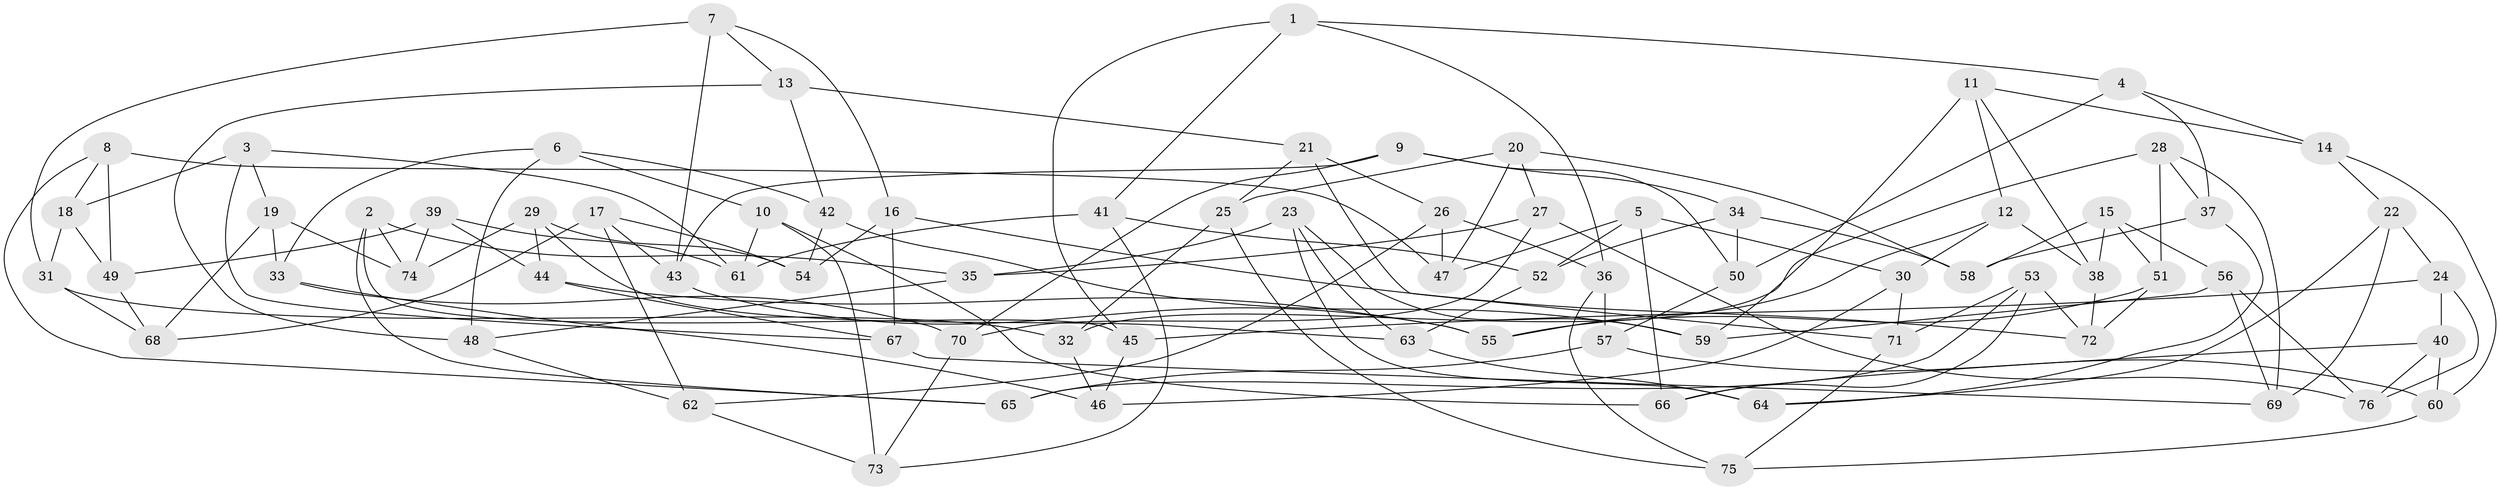 // coarse degree distribution, {3: 0.03225806451612903, 6: 0.3225806451612903, 5: 0.2903225806451613, 8: 0.0967741935483871, 4: 0.1935483870967742, 7: 0.06451612903225806}
// Generated by graph-tools (version 1.1) at 2025/38/03/04/25 23:38:08]
// undirected, 76 vertices, 152 edges
graph export_dot {
  node [color=gray90,style=filled];
  1;
  2;
  3;
  4;
  5;
  6;
  7;
  8;
  9;
  10;
  11;
  12;
  13;
  14;
  15;
  16;
  17;
  18;
  19;
  20;
  21;
  22;
  23;
  24;
  25;
  26;
  27;
  28;
  29;
  30;
  31;
  32;
  33;
  34;
  35;
  36;
  37;
  38;
  39;
  40;
  41;
  42;
  43;
  44;
  45;
  46;
  47;
  48;
  49;
  50;
  51;
  52;
  53;
  54;
  55;
  56;
  57;
  58;
  59;
  60;
  61;
  62;
  63;
  64;
  65;
  66;
  67;
  68;
  69;
  70;
  71;
  72;
  73;
  74;
  75;
  76;
  1 -- 41;
  1 -- 45;
  1 -- 36;
  1 -- 4;
  2 -- 35;
  2 -- 65;
  2 -- 45;
  2 -- 74;
  3 -- 18;
  3 -- 61;
  3 -- 67;
  3 -- 19;
  4 -- 50;
  4 -- 14;
  4 -- 37;
  5 -- 30;
  5 -- 66;
  5 -- 47;
  5 -- 52;
  6 -- 42;
  6 -- 48;
  6 -- 10;
  6 -- 33;
  7 -- 16;
  7 -- 13;
  7 -- 43;
  7 -- 31;
  8 -- 47;
  8 -- 18;
  8 -- 49;
  8 -- 65;
  9 -- 43;
  9 -- 50;
  9 -- 70;
  9 -- 34;
  10 -- 61;
  10 -- 73;
  10 -- 66;
  11 -- 14;
  11 -- 12;
  11 -- 59;
  11 -- 38;
  12 -- 55;
  12 -- 38;
  12 -- 30;
  13 -- 42;
  13 -- 21;
  13 -- 48;
  14 -- 60;
  14 -- 22;
  15 -- 38;
  15 -- 58;
  15 -- 56;
  15 -- 51;
  16 -- 54;
  16 -- 67;
  16 -- 72;
  17 -- 54;
  17 -- 68;
  17 -- 62;
  17 -- 43;
  18 -- 49;
  18 -- 31;
  19 -- 68;
  19 -- 74;
  19 -- 33;
  20 -- 47;
  20 -- 27;
  20 -- 58;
  20 -- 25;
  21 -- 26;
  21 -- 25;
  21 -- 71;
  22 -- 64;
  22 -- 24;
  22 -- 69;
  23 -- 59;
  23 -- 63;
  23 -- 64;
  23 -- 35;
  24 -- 76;
  24 -- 40;
  24 -- 45;
  25 -- 75;
  25 -- 32;
  26 -- 47;
  26 -- 36;
  26 -- 62;
  27 -- 76;
  27 -- 70;
  27 -- 35;
  28 -- 69;
  28 -- 37;
  28 -- 32;
  28 -- 51;
  29 -- 63;
  29 -- 74;
  29 -- 54;
  29 -- 44;
  30 -- 71;
  30 -- 46;
  31 -- 68;
  31 -- 32;
  32 -- 46;
  33 -- 46;
  33 -- 70;
  34 -- 58;
  34 -- 52;
  34 -- 50;
  35 -- 48;
  36 -- 57;
  36 -- 75;
  37 -- 58;
  37 -- 64;
  38 -- 72;
  39 -- 44;
  39 -- 74;
  39 -- 61;
  39 -- 49;
  40 -- 66;
  40 -- 60;
  40 -- 76;
  41 -- 52;
  41 -- 73;
  41 -- 61;
  42 -- 54;
  42 -- 59;
  43 -- 55;
  44 -- 67;
  44 -- 55;
  45 -- 46;
  48 -- 62;
  49 -- 68;
  50 -- 57;
  51 -- 72;
  51 -- 55;
  52 -- 63;
  53 -- 71;
  53 -- 65;
  53 -- 66;
  53 -- 72;
  56 -- 59;
  56 -- 69;
  56 -- 76;
  57 -- 60;
  57 -- 65;
  60 -- 75;
  62 -- 73;
  63 -- 64;
  67 -- 69;
  70 -- 73;
  71 -- 75;
}

